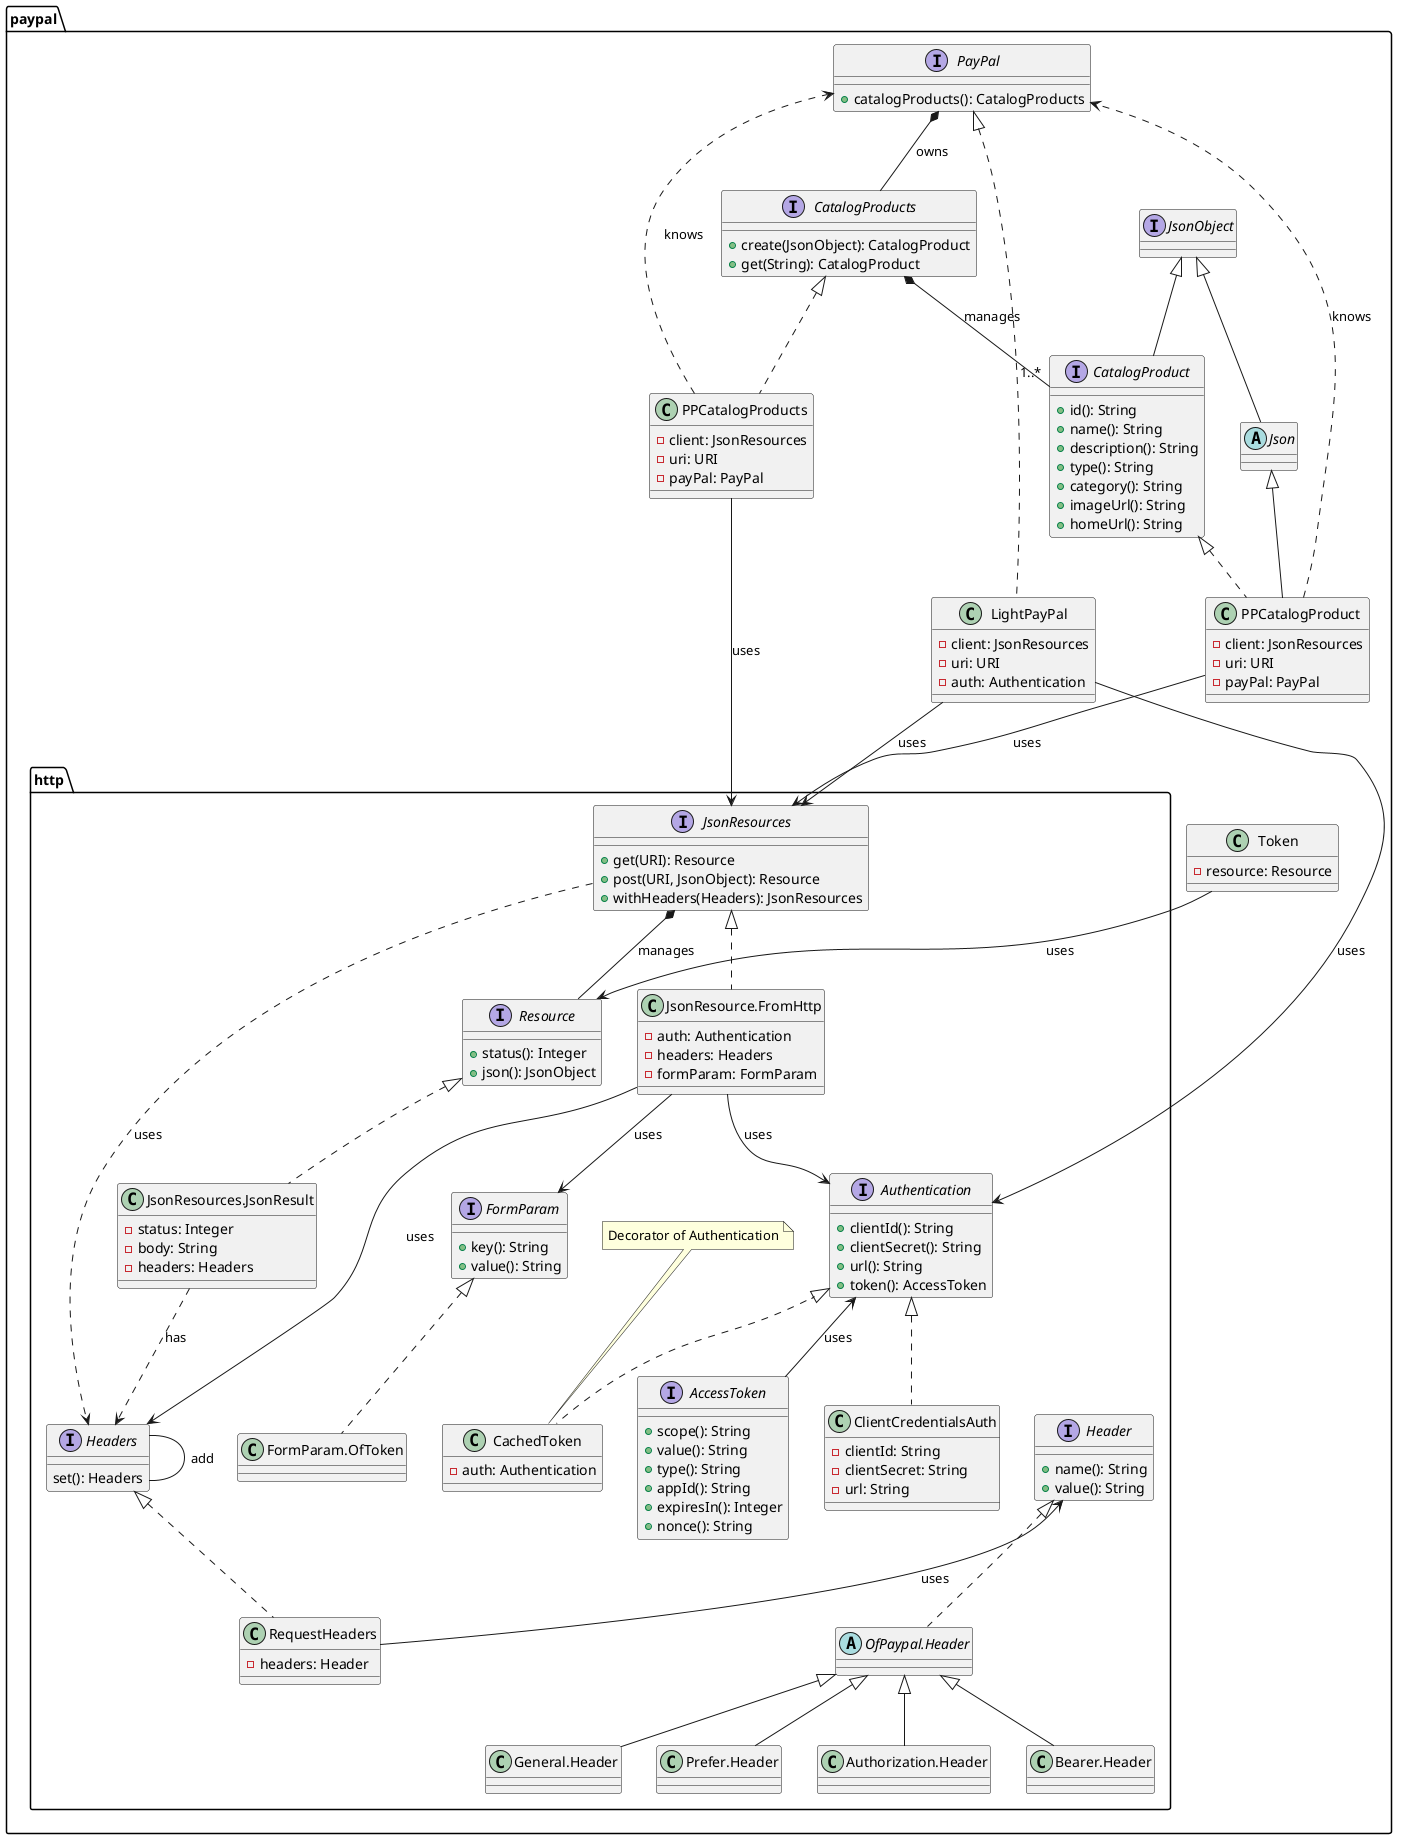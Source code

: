 @startuml

package paypal {

    package http {
        interface Authentication {
            +clientId(): String
            +clientSecret(): String
            +url(): String
            +token(): AccessToken
        }

        interface AccessToken {
            +scope(): String
            +value(): String
            +type(): String
            +appId(): String
            +expiresIn(): Integer
            +nonce(): String
        }
        Authentication <-- AccessToken : uses

        interface FormParam {
            +key(): String
            +value(): String
        }

        class "FormParam.OfToken" as OfToken {}
        FormParam <|.. OfToken

        interface Header {
            +name(): String
            +value(): String
        }
        abstract class "OfPaypal.Header" as OfPaypal
        Header <|.. OfPaypal

        class "General.Header" as General
        OfPaypal <|-- General
        class "Prefer.Header" as Prefer
        OfPaypal <|-- Prefer
        class "Authorization.Header" as Authorization
        OfPaypal <|-- Authorization
        class "Bearer.Header" as Bearer
        OfPaypal <|-- Bearer

        interface Headers {
            set(): Headers
        }
        Headers -- Headers : add

        class RequestHeaders implements Headers {
            -headers: Header
        }
        Header <-- RequestHeaders : uses

        interface JsonResources {
            +get(URI): Resource
            +post(URI, JsonObject): Resource
            +withHeaders(Headers): JsonResources
        }
        JsonResources *-- Resource : manages
        JsonResources ..> Headers : uses

        class "JsonResource.FromHttp" as FromHttp implements JsonResources {
            -auth: Authentication
            -headers: Headers
            -formParam: FormParam
        }
        FromHttp --> Authentication : uses
        FromHttp --> Headers : uses
        FromHttp --> FormParam : uses

        interface Resource {
            +status(): Integer
            +json(): JsonObject
        }

        class "JsonResources.JsonResult" as JsonResult implements Resource {
            -status: Integer
            -body: String
            -headers: Headers
        }
        JsonResult ..> Headers : has

        class ClientCredentialsAuth {
            -clientId: String
            -clientSecret: String
            -url: String

        }
        Authentication <|.. ClientCredentialsAuth

        class CachedToken {
            -auth: Authentication
        }
        note top of CachedToken
           Decorator of Authentication
        end note
        Authentication <|.. CachedToken
    }

    interface PayPal {
        +catalogProducts(): CatalogProducts
    }

    class LightPayPal {
        -client: JsonResources
        -uri: URI
        -auth: Authentication
    }
    PayPal <|.. LightPayPal
    LightPayPal --> JsonResources : uses
    LightPayPal --> Authentication : uses

    PayPal *-- CatalogProducts : owns

    interface CatalogProducts {
        +create(JsonObject): CatalogProduct
        +get(String): CatalogProduct
    }
    class PPCatalogProducts {
        -client: JsonResources
        -uri: URI
        -payPal: PayPal
    }
    CatalogProducts <|.. PPCatalogProducts
    PPCatalogProducts --> JsonResources : uses
    PPCatalogProducts ..> PayPal : knows

    interface CatalogProduct {
        +id(): String
        +name(): String
        +description(): String
        +type(): String
        +category(): String
        +imageUrl(): String
        +homeUrl(): String
    }
    class PPCatalogProduct{
        -client: JsonResources
        -uri: URI
        -payPal: PayPal
    }
    CatalogProduct <|.. PPCatalogProduct
    Json <|-- PPCatalogProduct
    PPCatalogProduct --> JsonResources : uses
    PPCatalogProduct ..> PayPal : knows

    interface JsonObject {}
    abstract class Json extends JsonObject
    JsonObject <|-- CatalogProduct

    CatalogProducts *-- "1..*" CatalogProduct : manages

    class Token {
        -resource: Resource
    }
    Token --> Resource : uses
}

@enduml